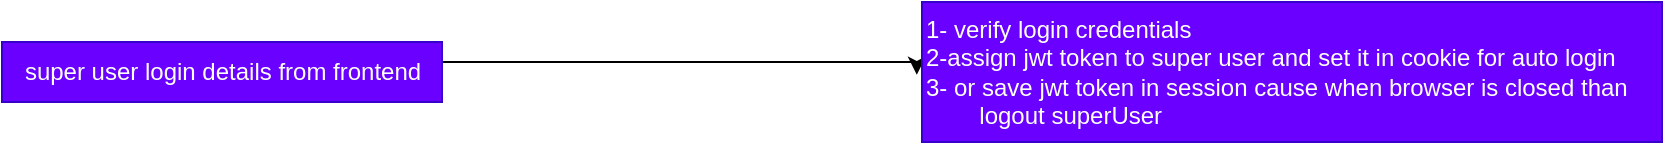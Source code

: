 <mxfile version="20.2.3" type="device"><diagram id="yKvYNn3Ed5cF7zqyRvZl" name="Page-1"><mxGraphModel dx="1038" dy="617" grid="1" gridSize="10" guides="1" tooltips="1" connect="1" arrows="1" fold="1" page="1" pageScale="1" pageWidth="850" pageHeight="1100" math="0" shadow="0"><root><mxCell id="0"/><mxCell id="1" parent="0"/><mxCell id="j2ka44ebcxBl-GVrMUeH-4" value="" style="edgeStyle=orthogonalEdgeStyle;rounded=0;orthogonalLoop=1;jettySize=auto;html=1;entryX=-0.007;entryY=0.52;entryDx=0;entryDy=0;entryPerimeter=0;" parent="1" target="j2ka44ebcxBl-GVrMUeH-2" edge="1"><mxGeometry relative="1" as="geometry"><mxPoint x="300" y="45" as="targetPoint"/><mxPoint x="400" y="40" as="sourcePoint"/><Array as="points"><mxPoint x="230" y="40"/><mxPoint x="230" y="40"/></Array></mxGeometry></mxCell><mxCell id="j2ka44ebcxBl-GVrMUeH-1" value="super user login details from frontend" style="text;html=1;resizable=0;autosize=1;align=center;verticalAlign=middle;points=[];fillColor=#6a00ff;strokeColor=#3700CC;rounded=0;fontColor=#ffffff;" parent="1" vertex="1"><mxGeometry x="10" y="30" width="220" height="30" as="geometry"/></mxCell><mxCell id="j2ka44ebcxBl-GVrMUeH-2" value="1- verify login credentials&lt;br&gt;2-assign jwt token to super user and set it in cookie for auto login&lt;br&gt;3- or save jwt token in session cause when browser is closed than&lt;br&gt;&lt;span style=&quot;white-space: pre;&quot;&gt;&#9;&lt;/span&gt;logout superUser" style="text;html=1;resizable=0;autosize=1;align=left;verticalAlign=middle;points=[];fillColor=#6a00ff;strokeColor=#3700CC;rounded=0;fontColor=#ffffff;" parent="1" vertex="1"><mxGeometry x="470" y="10" width="370" height="70" as="geometry"/></mxCell></root></mxGraphModel></diagram></mxfile>